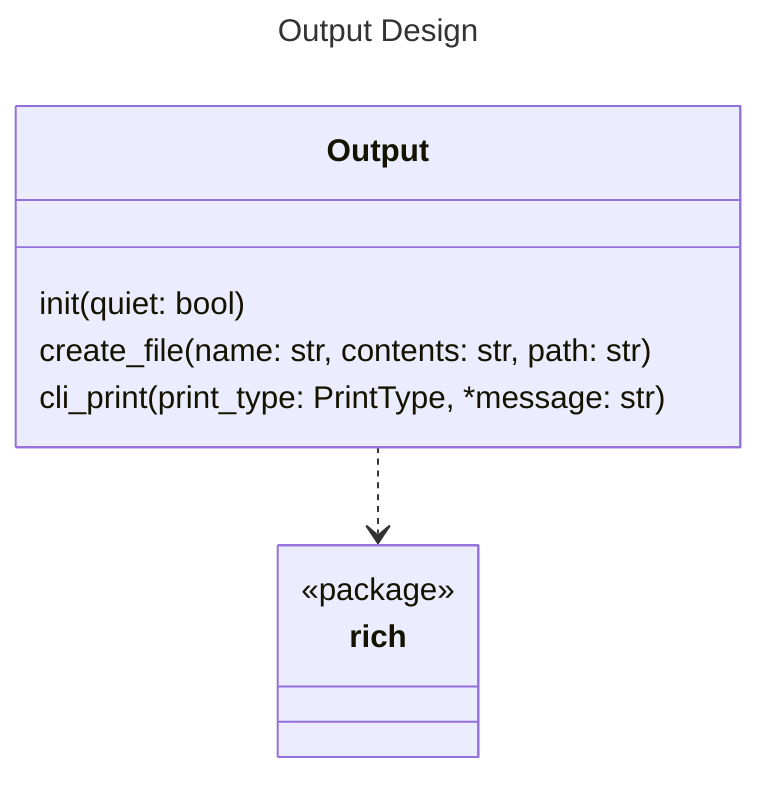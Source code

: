 ---
title: Output Design
---
classDiagram
    class Output {
        init(quiet: bool)
        create_file(name: str, contents: str, path: str)
        cli_print(print_type: PrintType, *message: str)
    }

    class rich {
        <<package>>
    }

    Output ..> rich